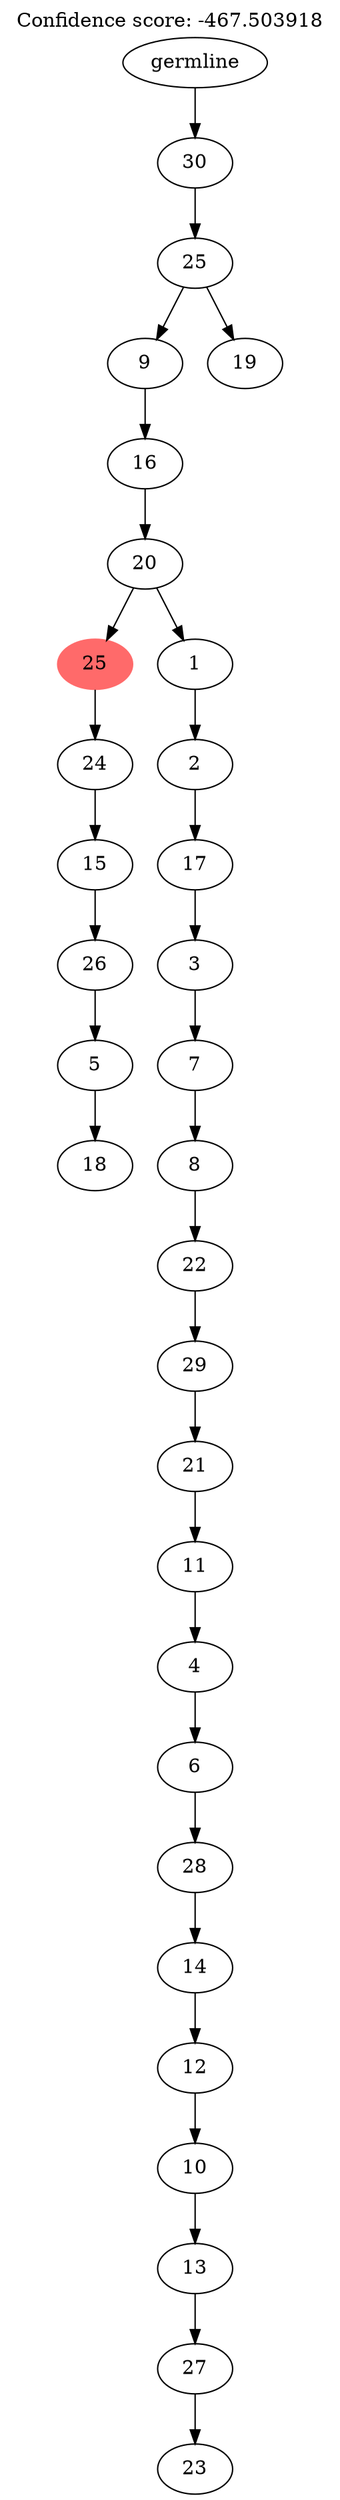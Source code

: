 digraph g {
	"30" -> "31";
	"31" [label="18"];
	"29" -> "30";
	"30" [label="5"];
	"28" -> "29";
	"29" [label="26"];
	"27" -> "28";
	"28" [label="15"];
	"26" -> "27";
	"27" [label="24"];
	"24" -> "25";
	"25" [label="23"];
	"23" -> "24";
	"24" [label="27"];
	"22" -> "23";
	"23" [label="13"];
	"21" -> "22";
	"22" [label="10"];
	"20" -> "21";
	"21" [label="12"];
	"19" -> "20";
	"20" [label="14"];
	"18" -> "19";
	"19" [label="28"];
	"17" -> "18";
	"18" [label="6"];
	"16" -> "17";
	"17" [label="4"];
	"15" -> "16";
	"16" [label="11"];
	"14" -> "15";
	"15" [label="21"];
	"13" -> "14";
	"14" [label="29"];
	"12" -> "13";
	"13" [label="22"];
	"11" -> "12";
	"12" [label="8"];
	"10" -> "11";
	"11" [label="7"];
	"9" -> "10";
	"10" [label="3"];
	"8" -> "9";
	"9" [label="17"];
	"7" -> "8";
	"8" [label="2"];
	"6" -> "7";
	"7" [label="1"];
	"6" -> "26";
	"26" [color=indianred1, style=filled, label="25"];
	"5" -> "6";
	"6" [label="20"];
	"4" -> "5";
	"5" [label="16"];
	"2" -> "3";
	"3" [label="19"];
	"2" -> "4";
	"4" [label="9"];
	"1" -> "2";
	"2" [label="25"];
	"0" -> "1";
	"1" [label="30"];
	"0" [label="germline"];
	labelloc="t";
	label="Confidence score: -467.503918";
}
